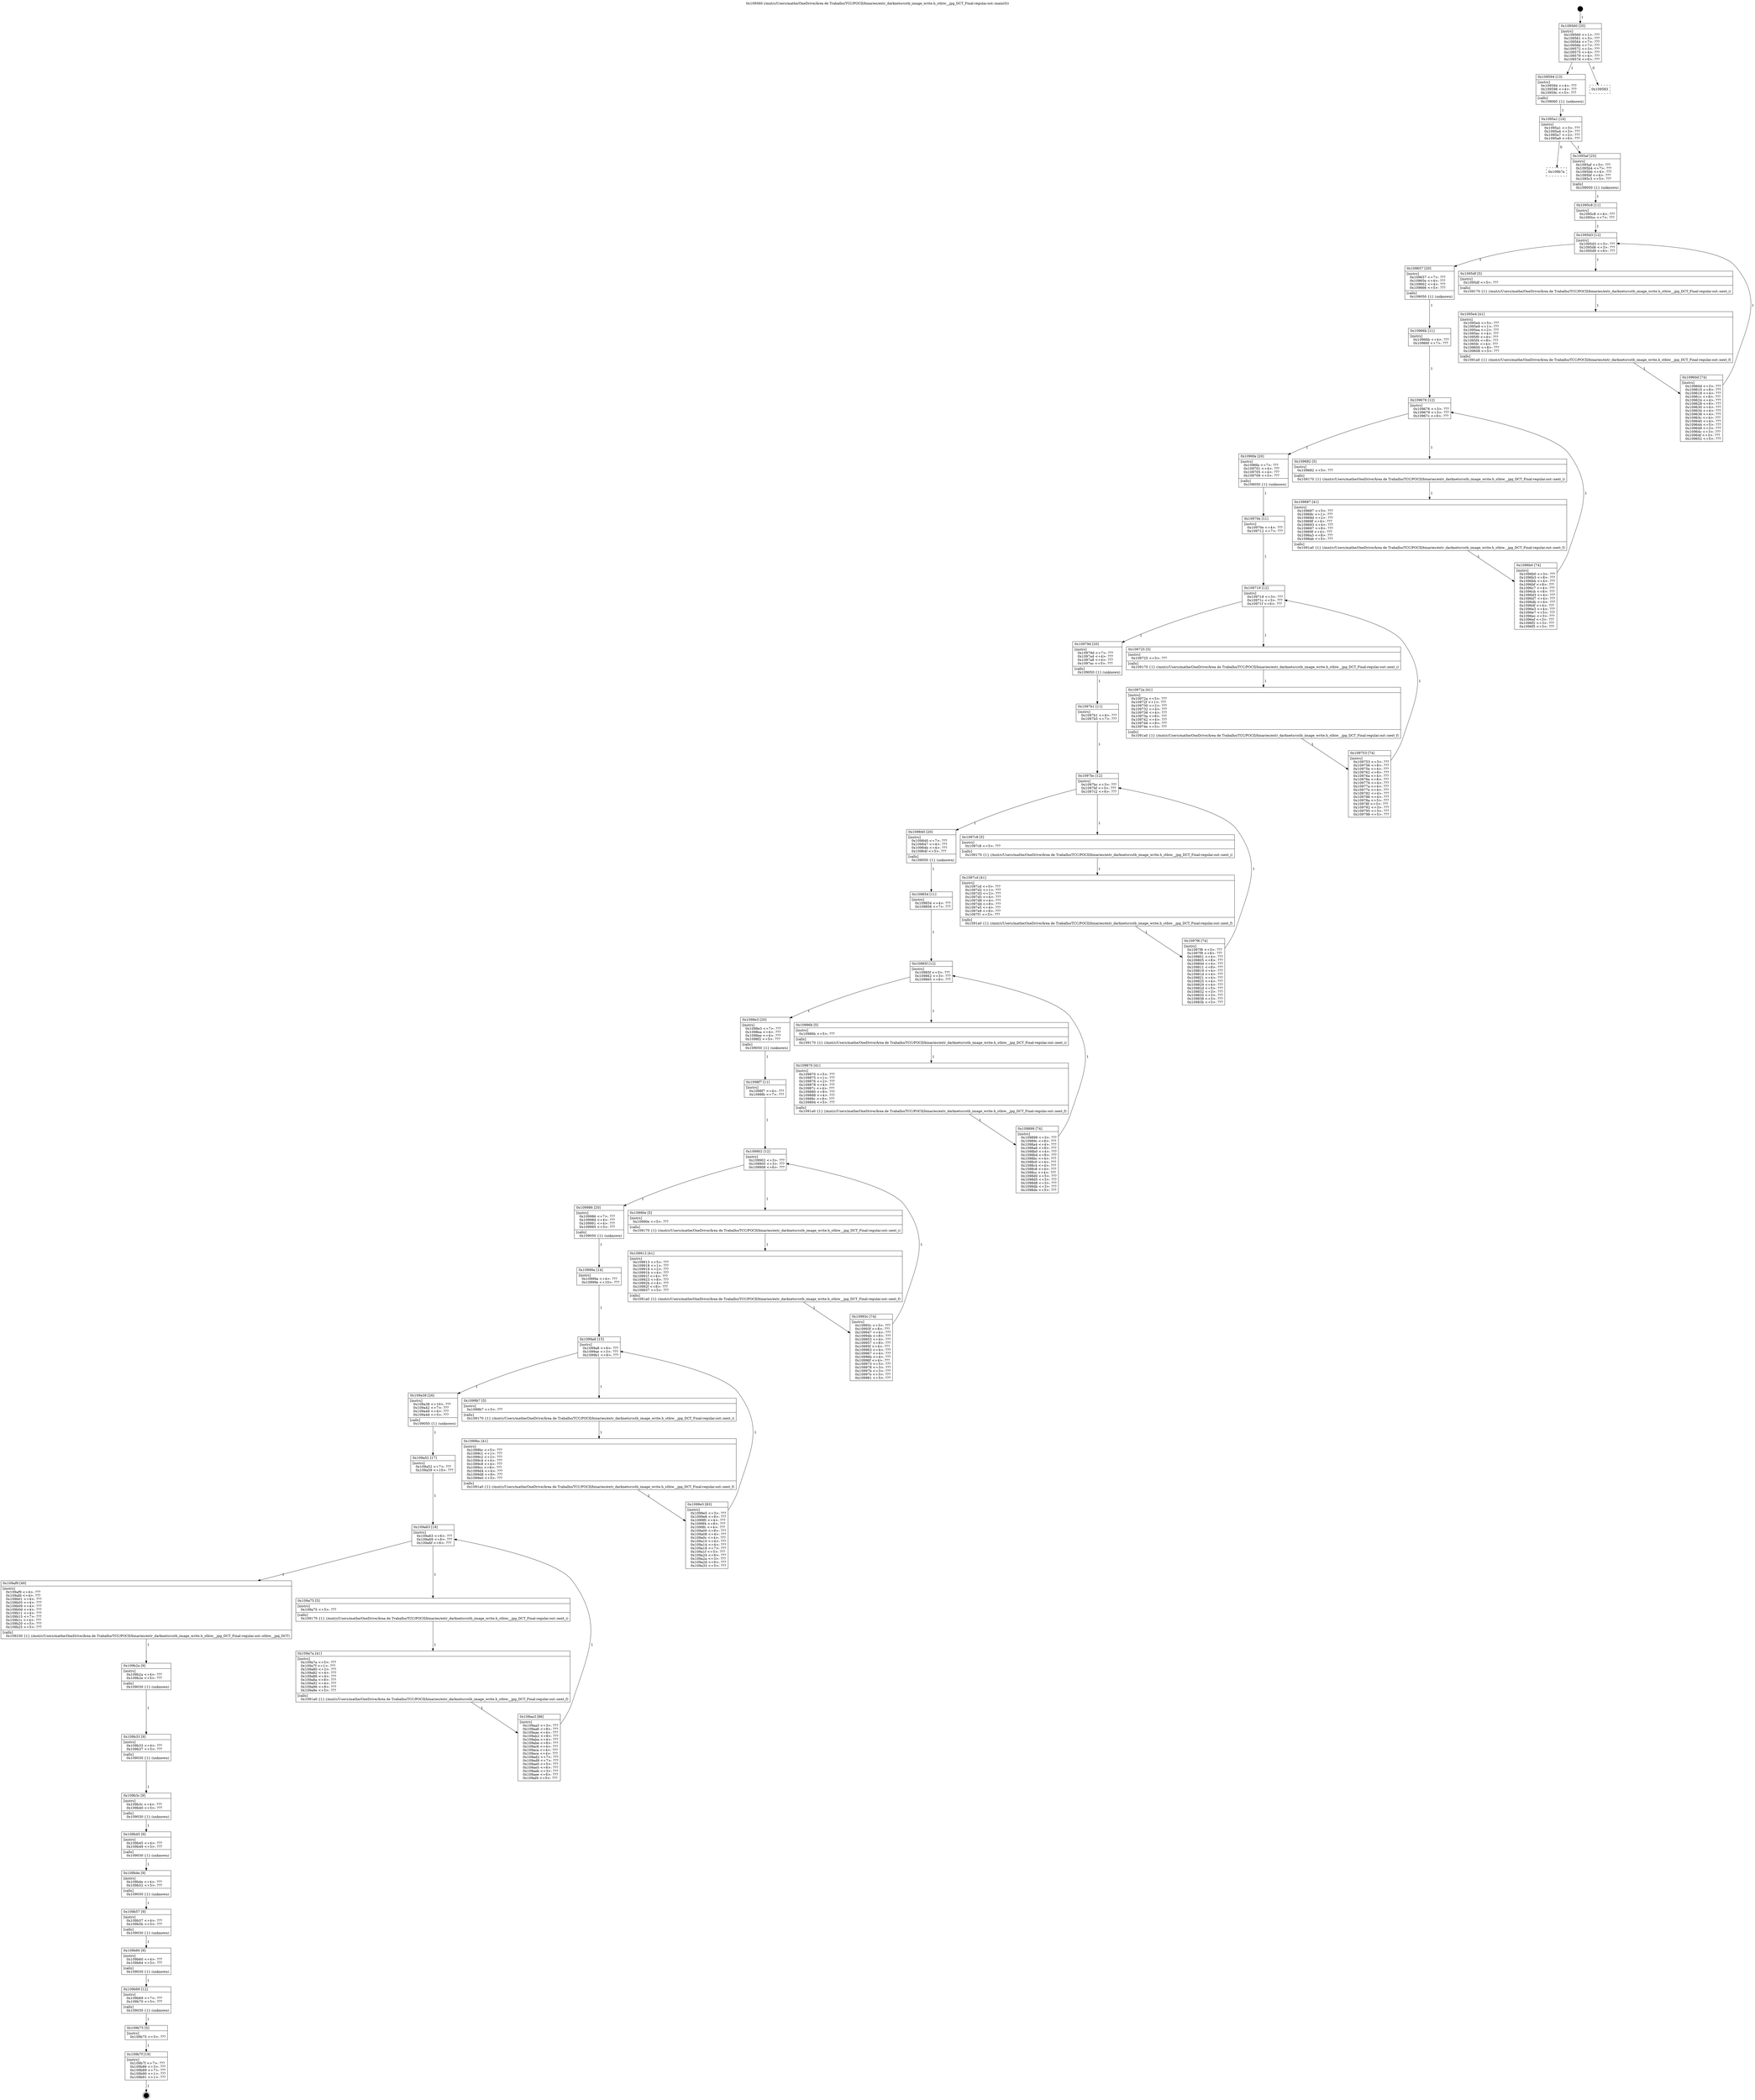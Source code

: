 digraph "0x109560" {
  label = "0x109560 (/mnt/c/Users/mathe/OneDrive/Área de Trabalho/TCC/POCII/binaries/extr_darknetsrcstb_image_write.h_stbiw__jpg_DCT_Final-regular.out::main(0))"
  labelloc = "t"
  node[shape=record]

  Entry [label="",width=0.3,height=0.3,shape=circle,fillcolor=black,style=filled]
  "0x109560" [label="{
     0x109560 [35]\l
     | [instrs]\l
     &nbsp;&nbsp;0x109560 \<+1\>: ???\l
     &nbsp;&nbsp;0x109561 \<+3\>: ???\l
     &nbsp;&nbsp;0x109564 \<+7\>: ???\l
     &nbsp;&nbsp;0x10956b \<+7\>: ???\l
     &nbsp;&nbsp;0x109572 \<+3\>: ???\l
     &nbsp;&nbsp;0x109575 \<+4\>: ???\l
     &nbsp;&nbsp;0x109579 \<+4\>: ???\l
     &nbsp;&nbsp;0x10957d \<+6\>: ???\l
  }"]
  "0x109594" [label="{
     0x109594 [13]\l
     | [instrs]\l
     &nbsp;&nbsp;0x109594 \<+4\>: ???\l
     &nbsp;&nbsp;0x109598 \<+4\>: ???\l
     &nbsp;&nbsp;0x10959c \<+5\>: ???\l
     | [calls]\l
     &nbsp;&nbsp;0x109060 \{1\} (unknown)\l
  }"]
  "0x109583" [label="{
     0x109583\l
  }", style=dashed]
  "0x1095a1" [label="{
     0x1095a1 [14]\l
     | [instrs]\l
     &nbsp;&nbsp;0x1095a1 \<+3\>: ???\l
     &nbsp;&nbsp;0x1095a4 \<+3\>: ???\l
     &nbsp;&nbsp;0x1095a7 \<+2\>: ???\l
     &nbsp;&nbsp;0x1095a9 \<+6\>: ???\l
  }"]
  "0x109b7a" [label="{
     0x109b7a\l
  }", style=dashed]
  "0x1095af" [label="{
     0x1095af [25]\l
     | [instrs]\l
     &nbsp;&nbsp;0x1095af \<+5\>: ???\l
     &nbsp;&nbsp;0x1095b4 \<+7\>: ???\l
     &nbsp;&nbsp;0x1095bb \<+4\>: ???\l
     &nbsp;&nbsp;0x1095bf \<+4\>: ???\l
     &nbsp;&nbsp;0x1095c3 \<+5\>: ???\l
     | [calls]\l
     &nbsp;&nbsp;0x109050 \{1\} (unknown)\l
  }"]
  Exit [label="",width=0.3,height=0.3,shape=circle,fillcolor=black,style=filled,peripheries=2]
  "0x1095d3" [label="{
     0x1095d3 [12]\l
     | [instrs]\l
     &nbsp;&nbsp;0x1095d3 \<+3\>: ???\l
     &nbsp;&nbsp;0x1095d6 \<+3\>: ???\l
     &nbsp;&nbsp;0x1095d9 \<+6\>: ???\l
  }"]
  "0x109657" [label="{
     0x109657 [20]\l
     | [instrs]\l
     &nbsp;&nbsp;0x109657 \<+7\>: ???\l
     &nbsp;&nbsp;0x10965e \<+4\>: ???\l
     &nbsp;&nbsp;0x109662 \<+4\>: ???\l
     &nbsp;&nbsp;0x109666 \<+5\>: ???\l
     | [calls]\l
     &nbsp;&nbsp;0x109050 \{1\} (unknown)\l
  }"]
  "0x1095df" [label="{
     0x1095df [5]\l
     | [instrs]\l
     &nbsp;&nbsp;0x1095df \<+5\>: ???\l
     | [calls]\l
     &nbsp;&nbsp;0x109170 \{1\} (/mnt/c/Users/mathe/OneDrive/Área de Trabalho/TCC/POCII/binaries/extr_darknetsrcstb_image_write.h_stbiw__jpg_DCT_Final-regular.out::next_i)\l
  }"]
  "0x1095e4" [label="{
     0x1095e4 [41]\l
     | [instrs]\l
     &nbsp;&nbsp;0x1095e4 \<+5\>: ???\l
     &nbsp;&nbsp;0x1095e9 \<+1\>: ???\l
     &nbsp;&nbsp;0x1095ea \<+2\>: ???\l
     &nbsp;&nbsp;0x1095ec \<+4\>: ???\l
     &nbsp;&nbsp;0x1095f0 \<+4\>: ???\l
     &nbsp;&nbsp;0x1095f4 \<+8\>: ???\l
     &nbsp;&nbsp;0x1095fc \<+4\>: ???\l
     &nbsp;&nbsp;0x109600 \<+8\>: ???\l
     &nbsp;&nbsp;0x109608 \<+5\>: ???\l
     | [calls]\l
     &nbsp;&nbsp;0x1091a0 \{1\} (/mnt/c/Users/mathe/OneDrive/Área de Trabalho/TCC/POCII/binaries/extr_darknetsrcstb_image_write.h_stbiw__jpg_DCT_Final-regular.out::next_f)\l
  }"]
  "0x10960d" [label="{
     0x10960d [74]\l
     | [instrs]\l
     &nbsp;&nbsp;0x10960d \<+3\>: ???\l
     &nbsp;&nbsp;0x109610 \<+8\>: ???\l
     &nbsp;&nbsp;0x109618 \<+4\>: ???\l
     &nbsp;&nbsp;0x10961c \<+8\>: ???\l
     &nbsp;&nbsp;0x109624 \<+4\>: ???\l
     &nbsp;&nbsp;0x109628 \<+8\>: ???\l
     &nbsp;&nbsp;0x109630 \<+4\>: ???\l
     &nbsp;&nbsp;0x109634 \<+4\>: ???\l
     &nbsp;&nbsp;0x109638 \<+4\>: ???\l
     &nbsp;&nbsp;0x10963c \<+4\>: ???\l
     &nbsp;&nbsp;0x109640 \<+4\>: ???\l
     &nbsp;&nbsp;0x109644 \<+5\>: ???\l
     &nbsp;&nbsp;0x109649 \<+3\>: ???\l
     &nbsp;&nbsp;0x10964c \<+3\>: ???\l
     &nbsp;&nbsp;0x10964f \<+3\>: ???\l
     &nbsp;&nbsp;0x109652 \<+5\>: ???\l
  }"]
  "0x1095c8" [label="{
     0x1095c8 [11]\l
     | [instrs]\l
     &nbsp;&nbsp;0x1095c8 \<+4\>: ???\l
     &nbsp;&nbsp;0x1095cc \<+7\>: ???\l
  }"]
  "0x109676" [label="{
     0x109676 [12]\l
     | [instrs]\l
     &nbsp;&nbsp;0x109676 \<+3\>: ???\l
     &nbsp;&nbsp;0x109679 \<+3\>: ???\l
     &nbsp;&nbsp;0x10967c \<+6\>: ???\l
  }"]
  "0x1096fa" [label="{
     0x1096fa [20]\l
     | [instrs]\l
     &nbsp;&nbsp;0x1096fa \<+7\>: ???\l
     &nbsp;&nbsp;0x109701 \<+4\>: ???\l
     &nbsp;&nbsp;0x109705 \<+4\>: ???\l
     &nbsp;&nbsp;0x109709 \<+5\>: ???\l
     | [calls]\l
     &nbsp;&nbsp;0x109050 \{1\} (unknown)\l
  }"]
  "0x109682" [label="{
     0x109682 [5]\l
     | [instrs]\l
     &nbsp;&nbsp;0x109682 \<+5\>: ???\l
     | [calls]\l
     &nbsp;&nbsp;0x109170 \{1\} (/mnt/c/Users/mathe/OneDrive/Área de Trabalho/TCC/POCII/binaries/extr_darknetsrcstb_image_write.h_stbiw__jpg_DCT_Final-regular.out::next_i)\l
  }"]
  "0x109687" [label="{
     0x109687 [41]\l
     | [instrs]\l
     &nbsp;&nbsp;0x109687 \<+5\>: ???\l
     &nbsp;&nbsp;0x10968c \<+1\>: ???\l
     &nbsp;&nbsp;0x10968d \<+2\>: ???\l
     &nbsp;&nbsp;0x10968f \<+4\>: ???\l
     &nbsp;&nbsp;0x109693 \<+4\>: ???\l
     &nbsp;&nbsp;0x109697 \<+8\>: ???\l
     &nbsp;&nbsp;0x10969f \<+4\>: ???\l
     &nbsp;&nbsp;0x1096a3 \<+8\>: ???\l
     &nbsp;&nbsp;0x1096ab \<+5\>: ???\l
     | [calls]\l
     &nbsp;&nbsp;0x1091a0 \{1\} (/mnt/c/Users/mathe/OneDrive/Área de Trabalho/TCC/POCII/binaries/extr_darknetsrcstb_image_write.h_stbiw__jpg_DCT_Final-regular.out::next_f)\l
  }"]
  "0x1096b0" [label="{
     0x1096b0 [74]\l
     | [instrs]\l
     &nbsp;&nbsp;0x1096b0 \<+3\>: ???\l
     &nbsp;&nbsp;0x1096b3 \<+8\>: ???\l
     &nbsp;&nbsp;0x1096bb \<+4\>: ???\l
     &nbsp;&nbsp;0x1096bf \<+8\>: ???\l
     &nbsp;&nbsp;0x1096c7 \<+4\>: ???\l
     &nbsp;&nbsp;0x1096cb \<+8\>: ???\l
     &nbsp;&nbsp;0x1096d3 \<+4\>: ???\l
     &nbsp;&nbsp;0x1096d7 \<+4\>: ???\l
     &nbsp;&nbsp;0x1096db \<+4\>: ???\l
     &nbsp;&nbsp;0x1096df \<+4\>: ???\l
     &nbsp;&nbsp;0x1096e3 \<+4\>: ???\l
     &nbsp;&nbsp;0x1096e7 \<+5\>: ???\l
     &nbsp;&nbsp;0x1096ec \<+3\>: ???\l
     &nbsp;&nbsp;0x1096ef \<+3\>: ???\l
     &nbsp;&nbsp;0x1096f2 \<+3\>: ???\l
     &nbsp;&nbsp;0x1096f5 \<+5\>: ???\l
  }"]
  "0x10966b" [label="{
     0x10966b [11]\l
     | [instrs]\l
     &nbsp;&nbsp;0x10966b \<+4\>: ???\l
     &nbsp;&nbsp;0x10966f \<+7\>: ???\l
  }"]
  "0x109719" [label="{
     0x109719 [12]\l
     | [instrs]\l
     &nbsp;&nbsp;0x109719 \<+3\>: ???\l
     &nbsp;&nbsp;0x10971c \<+3\>: ???\l
     &nbsp;&nbsp;0x10971f \<+6\>: ???\l
  }"]
  "0x10979d" [label="{
     0x10979d [20]\l
     | [instrs]\l
     &nbsp;&nbsp;0x10979d \<+7\>: ???\l
     &nbsp;&nbsp;0x1097a4 \<+4\>: ???\l
     &nbsp;&nbsp;0x1097a8 \<+4\>: ???\l
     &nbsp;&nbsp;0x1097ac \<+5\>: ???\l
     | [calls]\l
     &nbsp;&nbsp;0x109050 \{1\} (unknown)\l
  }"]
  "0x109725" [label="{
     0x109725 [5]\l
     | [instrs]\l
     &nbsp;&nbsp;0x109725 \<+5\>: ???\l
     | [calls]\l
     &nbsp;&nbsp;0x109170 \{1\} (/mnt/c/Users/mathe/OneDrive/Área de Trabalho/TCC/POCII/binaries/extr_darknetsrcstb_image_write.h_stbiw__jpg_DCT_Final-regular.out::next_i)\l
  }"]
  "0x10972a" [label="{
     0x10972a [41]\l
     | [instrs]\l
     &nbsp;&nbsp;0x10972a \<+5\>: ???\l
     &nbsp;&nbsp;0x10972f \<+1\>: ???\l
     &nbsp;&nbsp;0x109730 \<+2\>: ???\l
     &nbsp;&nbsp;0x109732 \<+4\>: ???\l
     &nbsp;&nbsp;0x109736 \<+4\>: ???\l
     &nbsp;&nbsp;0x10973a \<+8\>: ???\l
     &nbsp;&nbsp;0x109742 \<+4\>: ???\l
     &nbsp;&nbsp;0x109746 \<+8\>: ???\l
     &nbsp;&nbsp;0x10974e \<+5\>: ???\l
     | [calls]\l
     &nbsp;&nbsp;0x1091a0 \{1\} (/mnt/c/Users/mathe/OneDrive/Área de Trabalho/TCC/POCII/binaries/extr_darknetsrcstb_image_write.h_stbiw__jpg_DCT_Final-regular.out::next_f)\l
  }"]
  "0x109753" [label="{
     0x109753 [74]\l
     | [instrs]\l
     &nbsp;&nbsp;0x109753 \<+3\>: ???\l
     &nbsp;&nbsp;0x109756 \<+8\>: ???\l
     &nbsp;&nbsp;0x10975e \<+4\>: ???\l
     &nbsp;&nbsp;0x109762 \<+8\>: ???\l
     &nbsp;&nbsp;0x10976a \<+4\>: ???\l
     &nbsp;&nbsp;0x10976e \<+8\>: ???\l
     &nbsp;&nbsp;0x109776 \<+4\>: ???\l
     &nbsp;&nbsp;0x10977a \<+4\>: ???\l
     &nbsp;&nbsp;0x10977e \<+4\>: ???\l
     &nbsp;&nbsp;0x109782 \<+4\>: ???\l
     &nbsp;&nbsp;0x109786 \<+4\>: ???\l
     &nbsp;&nbsp;0x10978a \<+5\>: ???\l
     &nbsp;&nbsp;0x10978f \<+3\>: ???\l
     &nbsp;&nbsp;0x109792 \<+3\>: ???\l
     &nbsp;&nbsp;0x109795 \<+3\>: ???\l
     &nbsp;&nbsp;0x109798 \<+5\>: ???\l
  }"]
  "0x10970e" [label="{
     0x10970e [11]\l
     | [instrs]\l
     &nbsp;&nbsp;0x10970e \<+4\>: ???\l
     &nbsp;&nbsp;0x109712 \<+7\>: ???\l
  }"]
  "0x1097bc" [label="{
     0x1097bc [12]\l
     | [instrs]\l
     &nbsp;&nbsp;0x1097bc \<+3\>: ???\l
     &nbsp;&nbsp;0x1097bf \<+3\>: ???\l
     &nbsp;&nbsp;0x1097c2 \<+6\>: ???\l
  }"]
  "0x109840" [label="{
     0x109840 [20]\l
     | [instrs]\l
     &nbsp;&nbsp;0x109840 \<+7\>: ???\l
     &nbsp;&nbsp;0x109847 \<+4\>: ???\l
     &nbsp;&nbsp;0x10984b \<+4\>: ???\l
     &nbsp;&nbsp;0x10984f \<+5\>: ???\l
     | [calls]\l
     &nbsp;&nbsp;0x109050 \{1\} (unknown)\l
  }"]
  "0x1097c8" [label="{
     0x1097c8 [5]\l
     | [instrs]\l
     &nbsp;&nbsp;0x1097c8 \<+5\>: ???\l
     | [calls]\l
     &nbsp;&nbsp;0x109170 \{1\} (/mnt/c/Users/mathe/OneDrive/Área de Trabalho/TCC/POCII/binaries/extr_darknetsrcstb_image_write.h_stbiw__jpg_DCT_Final-regular.out::next_i)\l
  }"]
  "0x1097cd" [label="{
     0x1097cd [41]\l
     | [instrs]\l
     &nbsp;&nbsp;0x1097cd \<+5\>: ???\l
     &nbsp;&nbsp;0x1097d2 \<+1\>: ???\l
     &nbsp;&nbsp;0x1097d3 \<+2\>: ???\l
     &nbsp;&nbsp;0x1097d5 \<+4\>: ???\l
     &nbsp;&nbsp;0x1097d9 \<+4\>: ???\l
     &nbsp;&nbsp;0x1097dd \<+8\>: ???\l
     &nbsp;&nbsp;0x1097e5 \<+4\>: ???\l
     &nbsp;&nbsp;0x1097e9 \<+8\>: ???\l
     &nbsp;&nbsp;0x1097f1 \<+5\>: ???\l
     | [calls]\l
     &nbsp;&nbsp;0x1091a0 \{1\} (/mnt/c/Users/mathe/OneDrive/Área de Trabalho/TCC/POCII/binaries/extr_darknetsrcstb_image_write.h_stbiw__jpg_DCT_Final-regular.out::next_f)\l
  }"]
  "0x1097f6" [label="{
     0x1097f6 [74]\l
     | [instrs]\l
     &nbsp;&nbsp;0x1097f6 \<+3\>: ???\l
     &nbsp;&nbsp;0x1097f9 \<+8\>: ???\l
     &nbsp;&nbsp;0x109801 \<+4\>: ???\l
     &nbsp;&nbsp;0x109805 \<+8\>: ???\l
     &nbsp;&nbsp;0x10980d \<+4\>: ???\l
     &nbsp;&nbsp;0x109811 \<+8\>: ???\l
     &nbsp;&nbsp;0x109819 \<+4\>: ???\l
     &nbsp;&nbsp;0x10981d \<+4\>: ???\l
     &nbsp;&nbsp;0x109821 \<+4\>: ???\l
     &nbsp;&nbsp;0x109825 \<+4\>: ???\l
     &nbsp;&nbsp;0x109829 \<+4\>: ???\l
     &nbsp;&nbsp;0x10982d \<+5\>: ???\l
     &nbsp;&nbsp;0x109832 \<+3\>: ???\l
     &nbsp;&nbsp;0x109835 \<+3\>: ???\l
     &nbsp;&nbsp;0x109838 \<+3\>: ???\l
     &nbsp;&nbsp;0x10983b \<+5\>: ???\l
  }"]
  "0x1097b1" [label="{
     0x1097b1 [11]\l
     | [instrs]\l
     &nbsp;&nbsp;0x1097b1 \<+4\>: ???\l
     &nbsp;&nbsp;0x1097b5 \<+7\>: ???\l
  }"]
  "0x10985f" [label="{
     0x10985f [12]\l
     | [instrs]\l
     &nbsp;&nbsp;0x10985f \<+3\>: ???\l
     &nbsp;&nbsp;0x109862 \<+3\>: ???\l
     &nbsp;&nbsp;0x109865 \<+6\>: ???\l
  }"]
  "0x1098e3" [label="{
     0x1098e3 [20]\l
     | [instrs]\l
     &nbsp;&nbsp;0x1098e3 \<+7\>: ???\l
     &nbsp;&nbsp;0x1098ea \<+4\>: ???\l
     &nbsp;&nbsp;0x1098ee \<+4\>: ???\l
     &nbsp;&nbsp;0x1098f2 \<+5\>: ???\l
     | [calls]\l
     &nbsp;&nbsp;0x109050 \{1\} (unknown)\l
  }"]
  "0x10986b" [label="{
     0x10986b [5]\l
     | [instrs]\l
     &nbsp;&nbsp;0x10986b \<+5\>: ???\l
     | [calls]\l
     &nbsp;&nbsp;0x109170 \{1\} (/mnt/c/Users/mathe/OneDrive/Área de Trabalho/TCC/POCII/binaries/extr_darknetsrcstb_image_write.h_stbiw__jpg_DCT_Final-regular.out::next_i)\l
  }"]
  "0x109870" [label="{
     0x109870 [41]\l
     | [instrs]\l
     &nbsp;&nbsp;0x109870 \<+5\>: ???\l
     &nbsp;&nbsp;0x109875 \<+1\>: ???\l
     &nbsp;&nbsp;0x109876 \<+2\>: ???\l
     &nbsp;&nbsp;0x109878 \<+4\>: ???\l
     &nbsp;&nbsp;0x10987c \<+4\>: ???\l
     &nbsp;&nbsp;0x109880 \<+8\>: ???\l
     &nbsp;&nbsp;0x109888 \<+4\>: ???\l
     &nbsp;&nbsp;0x10988c \<+8\>: ???\l
     &nbsp;&nbsp;0x109894 \<+5\>: ???\l
     | [calls]\l
     &nbsp;&nbsp;0x1091a0 \{1\} (/mnt/c/Users/mathe/OneDrive/Área de Trabalho/TCC/POCII/binaries/extr_darknetsrcstb_image_write.h_stbiw__jpg_DCT_Final-regular.out::next_f)\l
  }"]
  "0x109899" [label="{
     0x109899 [74]\l
     | [instrs]\l
     &nbsp;&nbsp;0x109899 \<+3\>: ???\l
     &nbsp;&nbsp;0x10989c \<+8\>: ???\l
     &nbsp;&nbsp;0x1098a4 \<+4\>: ???\l
     &nbsp;&nbsp;0x1098a8 \<+8\>: ???\l
     &nbsp;&nbsp;0x1098b0 \<+4\>: ???\l
     &nbsp;&nbsp;0x1098b4 \<+8\>: ???\l
     &nbsp;&nbsp;0x1098bc \<+4\>: ???\l
     &nbsp;&nbsp;0x1098c0 \<+4\>: ???\l
     &nbsp;&nbsp;0x1098c4 \<+4\>: ???\l
     &nbsp;&nbsp;0x1098c8 \<+4\>: ???\l
     &nbsp;&nbsp;0x1098cc \<+4\>: ???\l
     &nbsp;&nbsp;0x1098d0 \<+5\>: ???\l
     &nbsp;&nbsp;0x1098d5 \<+3\>: ???\l
     &nbsp;&nbsp;0x1098d8 \<+3\>: ???\l
     &nbsp;&nbsp;0x1098db \<+3\>: ???\l
     &nbsp;&nbsp;0x1098de \<+5\>: ???\l
  }"]
  "0x109854" [label="{
     0x109854 [11]\l
     | [instrs]\l
     &nbsp;&nbsp;0x109854 \<+4\>: ???\l
     &nbsp;&nbsp;0x109858 \<+7\>: ???\l
  }"]
  "0x109902" [label="{
     0x109902 [12]\l
     | [instrs]\l
     &nbsp;&nbsp;0x109902 \<+3\>: ???\l
     &nbsp;&nbsp;0x109905 \<+3\>: ???\l
     &nbsp;&nbsp;0x109908 \<+6\>: ???\l
  }"]
  "0x109986" [label="{
     0x109986 [20]\l
     | [instrs]\l
     &nbsp;&nbsp;0x109986 \<+7\>: ???\l
     &nbsp;&nbsp;0x10998d \<+4\>: ???\l
     &nbsp;&nbsp;0x109991 \<+4\>: ???\l
     &nbsp;&nbsp;0x109995 \<+5\>: ???\l
     | [calls]\l
     &nbsp;&nbsp;0x109050 \{1\} (unknown)\l
  }"]
  "0x10990e" [label="{
     0x10990e [5]\l
     | [instrs]\l
     &nbsp;&nbsp;0x10990e \<+5\>: ???\l
     | [calls]\l
     &nbsp;&nbsp;0x109170 \{1\} (/mnt/c/Users/mathe/OneDrive/Área de Trabalho/TCC/POCII/binaries/extr_darknetsrcstb_image_write.h_stbiw__jpg_DCT_Final-regular.out::next_i)\l
  }"]
  "0x109913" [label="{
     0x109913 [41]\l
     | [instrs]\l
     &nbsp;&nbsp;0x109913 \<+5\>: ???\l
     &nbsp;&nbsp;0x109918 \<+1\>: ???\l
     &nbsp;&nbsp;0x109919 \<+2\>: ???\l
     &nbsp;&nbsp;0x10991b \<+4\>: ???\l
     &nbsp;&nbsp;0x10991f \<+4\>: ???\l
     &nbsp;&nbsp;0x109923 \<+8\>: ???\l
     &nbsp;&nbsp;0x10992b \<+4\>: ???\l
     &nbsp;&nbsp;0x10992f \<+8\>: ???\l
     &nbsp;&nbsp;0x109937 \<+5\>: ???\l
     | [calls]\l
     &nbsp;&nbsp;0x1091a0 \{1\} (/mnt/c/Users/mathe/OneDrive/Área de Trabalho/TCC/POCII/binaries/extr_darknetsrcstb_image_write.h_stbiw__jpg_DCT_Final-regular.out::next_f)\l
  }"]
  "0x10993c" [label="{
     0x10993c [74]\l
     | [instrs]\l
     &nbsp;&nbsp;0x10993c \<+3\>: ???\l
     &nbsp;&nbsp;0x10993f \<+8\>: ???\l
     &nbsp;&nbsp;0x109947 \<+4\>: ???\l
     &nbsp;&nbsp;0x10994b \<+8\>: ???\l
     &nbsp;&nbsp;0x109953 \<+4\>: ???\l
     &nbsp;&nbsp;0x109957 \<+8\>: ???\l
     &nbsp;&nbsp;0x10995f \<+4\>: ???\l
     &nbsp;&nbsp;0x109963 \<+4\>: ???\l
     &nbsp;&nbsp;0x109967 \<+4\>: ???\l
     &nbsp;&nbsp;0x10996b \<+4\>: ???\l
     &nbsp;&nbsp;0x10996f \<+4\>: ???\l
     &nbsp;&nbsp;0x109973 \<+5\>: ???\l
     &nbsp;&nbsp;0x109978 \<+3\>: ???\l
     &nbsp;&nbsp;0x10997b \<+3\>: ???\l
     &nbsp;&nbsp;0x10997e \<+3\>: ???\l
     &nbsp;&nbsp;0x109981 \<+5\>: ???\l
  }"]
  "0x1098f7" [label="{
     0x1098f7 [11]\l
     | [instrs]\l
     &nbsp;&nbsp;0x1098f7 \<+4\>: ???\l
     &nbsp;&nbsp;0x1098fb \<+7\>: ???\l
  }"]
  "0x1099a8" [label="{
     0x1099a8 [15]\l
     | [instrs]\l
     &nbsp;&nbsp;0x1099a8 \<+6\>: ???\l
     &nbsp;&nbsp;0x1099ae \<+3\>: ???\l
     &nbsp;&nbsp;0x1099b1 \<+6\>: ???\l
  }"]
  "0x109a38" [label="{
     0x109a38 [26]\l
     | [instrs]\l
     &nbsp;&nbsp;0x109a38 \<+10\>: ???\l
     &nbsp;&nbsp;0x109a42 \<+7\>: ???\l
     &nbsp;&nbsp;0x109a49 \<+4\>: ???\l
     &nbsp;&nbsp;0x109a4d \<+5\>: ???\l
     | [calls]\l
     &nbsp;&nbsp;0x109050 \{1\} (unknown)\l
  }"]
  "0x1099b7" [label="{
     0x1099b7 [5]\l
     | [instrs]\l
     &nbsp;&nbsp;0x1099b7 \<+5\>: ???\l
     | [calls]\l
     &nbsp;&nbsp;0x109170 \{1\} (/mnt/c/Users/mathe/OneDrive/Área de Trabalho/TCC/POCII/binaries/extr_darknetsrcstb_image_write.h_stbiw__jpg_DCT_Final-regular.out::next_i)\l
  }"]
  "0x1099bc" [label="{
     0x1099bc [41]\l
     | [instrs]\l
     &nbsp;&nbsp;0x1099bc \<+5\>: ???\l
     &nbsp;&nbsp;0x1099c1 \<+1\>: ???\l
     &nbsp;&nbsp;0x1099c2 \<+2\>: ???\l
     &nbsp;&nbsp;0x1099c4 \<+4\>: ???\l
     &nbsp;&nbsp;0x1099c8 \<+4\>: ???\l
     &nbsp;&nbsp;0x1099cc \<+8\>: ???\l
     &nbsp;&nbsp;0x1099d4 \<+4\>: ???\l
     &nbsp;&nbsp;0x1099d8 \<+8\>: ???\l
     &nbsp;&nbsp;0x1099e0 \<+5\>: ???\l
     | [calls]\l
     &nbsp;&nbsp;0x1091a0 \{1\} (/mnt/c/Users/mathe/OneDrive/Área de Trabalho/TCC/POCII/binaries/extr_darknetsrcstb_image_write.h_stbiw__jpg_DCT_Final-regular.out::next_f)\l
  }"]
  "0x1099e5" [label="{
     0x1099e5 [83]\l
     | [instrs]\l
     &nbsp;&nbsp;0x1099e5 \<+3\>: ???\l
     &nbsp;&nbsp;0x1099e8 \<+8\>: ???\l
     &nbsp;&nbsp;0x1099f0 \<+4\>: ???\l
     &nbsp;&nbsp;0x1099f4 \<+8\>: ???\l
     &nbsp;&nbsp;0x1099fc \<+4\>: ???\l
     &nbsp;&nbsp;0x109a00 \<+8\>: ???\l
     &nbsp;&nbsp;0x109a08 \<+4\>: ???\l
     &nbsp;&nbsp;0x109a0c \<+4\>: ???\l
     &nbsp;&nbsp;0x109a10 \<+4\>: ???\l
     &nbsp;&nbsp;0x109a14 \<+4\>: ???\l
     &nbsp;&nbsp;0x109a18 \<+7\>: ???\l
     &nbsp;&nbsp;0x109a1f \<+5\>: ???\l
     &nbsp;&nbsp;0x109a24 \<+6\>: ???\l
     &nbsp;&nbsp;0x109a2a \<+3\>: ???\l
     &nbsp;&nbsp;0x109a2d \<+6\>: ???\l
     &nbsp;&nbsp;0x109a33 \<+5\>: ???\l
  }"]
  "0x10999a" [label="{
     0x10999a [14]\l
     | [instrs]\l
     &nbsp;&nbsp;0x10999a \<+4\>: ???\l
     &nbsp;&nbsp;0x10999e \<+10\>: ???\l
  }"]
  "0x109a63" [label="{
     0x109a63 [18]\l
     | [instrs]\l
     &nbsp;&nbsp;0x109a63 \<+6\>: ???\l
     &nbsp;&nbsp;0x109a69 \<+6\>: ???\l
     &nbsp;&nbsp;0x109a6f \<+6\>: ???\l
  }"]
  "0x109af9" [label="{
     0x109af9 [49]\l
     | [instrs]\l
     &nbsp;&nbsp;0x109af9 \<+4\>: ???\l
     &nbsp;&nbsp;0x109afd \<+4\>: ???\l
     &nbsp;&nbsp;0x109b01 \<+4\>: ???\l
     &nbsp;&nbsp;0x109b05 \<+4\>: ???\l
     &nbsp;&nbsp;0x109b09 \<+4\>: ???\l
     &nbsp;&nbsp;0x109b0d \<+4\>: ???\l
     &nbsp;&nbsp;0x109b11 \<+4\>: ???\l
     &nbsp;&nbsp;0x109b15 \<+7\>: ???\l
     &nbsp;&nbsp;0x109b1c \<+4\>: ???\l
     &nbsp;&nbsp;0x109b20 \<+5\>: ???\l
     &nbsp;&nbsp;0x109b25 \<+5\>: ???\l
     | [calls]\l
     &nbsp;&nbsp;0x109230 \{1\} (/mnt/c/Users/mathe/OneDrive/Área de Trabalho/TCC/POCII/binaries/extr_darknetsrcstb_image_write.h_stbiw__jpg_DCT_Final-regular.out::stbiw__jpg_DCT)\l
  }"]
  "0x109a75" [label="{
     0x109a75 [5]\l
     | [instrs]\l
     &nbsp;&nbsp;0x109a75 \<+5\>: ???\l
     | [calls]\l
     &nbsp;&nbsp;0x109170 \{1\} (/mnt/c/Users/mathe/OneDrive/Área de Trabalho/TCC/POCII/binaries/extr_darknetsrcstb_image_write.h_stbiw__jpg_DCT_Final-regular.out::next_i)\l
  }"]
  "0x109a7a" [label="{
     0x109a7a [41]\l
     | [instrs]\l
     &nbsp;&nbsp;0x109a7a \<+5\>: ???\l
     &nbsp;&nbsp;0x109a7f \<+1\>: ???\l
     &nbsp;&nbsp;0x109a80 \<+2\>: ???\l
     &nbsp;&nbsp;0x109a82 \<+4\>: ???\l
     &nbsp;&nbsp;0x109a86 \<+4\>: ???\l
     &nbsp;&nbsp;0x109a8a \<+8\>: ???\l
     &nbsp;&nbsp;0x109a92 \<+4\>: ???\l
     &nbsp;&nbsp;0x109a96 \<+8\>: ???\l
     &nbsp;&nbsp;0x109a9e \<+5\>: ???\l
     | [calls]\l
     &nbsp;&nbsp;0x1091a0 \{1\} (/mnt/c/Users/mathe/OneDrive/Área de Trabalho/TCC/POCII/binaries/extr_darknetsrcstb_image_write.h_stbiw__jpg_DCT_Final-regular.out::next_f)\l
  }"]
  "0x109aa3" [label="{
     0x109aa3 [86]\l
     | [instrs]\l
     &nbsp;&nbsp;0x109aa3 \<+3\>: ???\l
     &nbsp;&nbsp;0x109aa6 \<+8\>: ???\l
     &nbsp;&nbsp;0x109aae \<+4\>: ???\l
     &nbsp;&nbsp;0x109ab2 \<+8\>: ???\l
     &nbsp;&nbsp;0x109aba \<+4\>: ???\l
     &nbsp;&nbsp;0x109abe \<+8\>: ???\l
     &nbsp;&nbsp;0x109ac6 \<+4\>: ???\l
     &nbsp;&nbsp;0x109aca \<+4\>: ???\l
     &nbsp;&nbsp;0x109ace \<+4\>: ???\l
     &nbsp;&nbsp;0x109ad2 \<+7\>: ???\l
     &nbsp;&nbsp;0x109ad9 \<+7\>: ???\l
     &nbsp;&nbsp;0x109ae0 \<+5\>: ???\l
     &nbsp;&nbsp;0x109ae5 \<+6\>: ???\l
     &nbsp;&nbsp;0x109aeb \<+3\>: ???\l
     &nbsp;&nbsp;0x109aee \<+6\>: ???\l
     &nbsp;&nbsp;0x109af4 \<+5\>: ???\l
  }"]
  "0x109a52" [label="{
     0x109a52 [17]\l
     | [instrs]\l
     &nbsp;&nbsp;0x109a52 \<+7\>: ???\l
     &nbsp;&nbsp;0x109a59 \<+10\>: ???\l
  }"]
  "0x109b2a" [label="{
     0x109b2a [9]\l
     | [instrs]\l
     &nbsp;&nbsp;0x109b2a \<+4\>: ???\l
     &nbsp;&nbsp;0x109b2e \<+5\>: ???\l
     | [calls]\l
     &nbsp;&nbsp;0x109030 \{1\} (unknown)\l
  }"]
  "0x109b33" [label="{
     0x109b33 [9]\l
     | [instrs]\l
     &nbsp;&nbsp;0x109b33 \<+4\>: ???\l
     &nbsp;&nbsp;0x109b37 \<+5\>: ???\l
     | [calls]\l
     &nbsp;&nbsp;0x109030 \{1\} (unknown)\l
  }"]
  "0x109b3c" [label="{
     0x109b3c [9]\l
     | [instrs]\l
     &nbsp;&nbsp;0x109b3c \<+4\>: ???\l
     &nbsp;&nbsp;0x109b40 \<+5\>: ???\l
     | [calls]\l
     &nbsp;&nbsp;0x109030 \{1\} (unknown)\l
  }"]
  "0x109b45" [label="{
     0x109b45 [9]\l
     | [instrs]\l
     &nbsp;&nbsp;0x109b45 \<+4\>: ???\l
     &nbsp;&nbsp;0x109b49 \<+5\>: ???\l
     | [calls]\l
     &nbsp;&nbsp;0x109030 \{1\} (unknown)\l
  }"]
  "0x109b4e" [label="{
     0x109b4e [9]\l
     | [instrs]\l
     &nbsp;&nbsp;0x109b4e \<+4\>: ???\l
     &nbsp;&nbsp;0x109b52 \<+5\>: ???\l
     | [calls]\l
     &nbsp;&nbsp;0x109030 \{1\} (unknown)\l
  }"]
  "0x109b57" [label="{
     0x109b57 [9]\l
     | [instrs]\l
     &nbsp;&nbsp;0x109b57 \<+4\>: ???\l
     &nbsp;&nbsp;0x109b5b \<+5\>: ???\l
     | [calls]\l
     &nbsp;&nbsp;0x109030 \{1\} (unknown)\l
  }"]
  "0x109b60" [label="{
     0x109b60 [9]\l
     | [instrs]\l
     &nbsp;&nbsp;0x109b60 \<+4\>: ???\l
     &nbsp;&nbsp;0x109b64 \<+5\>: ???\l
     | [calls]\l
     &nbsp;&nbsp;0x109030 \{1\} (unknown)\l
  }"]
  "0x109b69" [label="{
     0x109b69 [12]\l
     | [instrs]\l
     &nbsp;&nbsp;0x109b69 \<+7\>: ???\l
     &nbsp;&nbsp;0x109b70 \<+5\>: ???\l
     | [calls]\l
     &nbsp;&nbsp;0x109030 \{1\} (unknown)\l
  }"]
  "0x109b75" [label="{
     0x109b75 [5]\l
     | [instrs]\l
     &nbsp;&nbsp;0x109b75 \<+5\>: ???\l
  }"]
  "0x109b7f" [label="{
     0x109b7f [19]\l
     | [instrs]\l
     &nbsp;&nbsp;0x109b7f \<+7\>: ???\l
     &nbsp;&nbsp;0x109b86 \<+3\>: ???\l
     &nbsp;&nbsp;0x109b89 \<+7\>: ???\l
     &nbsp;&nbsp;0x109b90 \<+1\>: ???\l
     &nbsp;&nbsp;0x109b91 \<+1\>: ???\l
  }"]
  Entry -> "0x109560" [label=" 1"]
  "0x109560" -> "0x109594" [label=" 1"]
  "0x109560" -> "0x109583" [label=" 0"]
  "0x109594" -> "0x1095a1" [label=" 1"]
  "0x1095a1" -> "0x109b7a" [label=" 0"]
  "0x1095a1" -> "0x1095af" [label=" 1"]
  "0x109b7f" -> Exit [label=" 1"]
  "0x1095af" -> "0x1095c8" [label=" 1"]
  "0x1095d3" -> "0x109657" [label=" 1"]
  "0x1095d3" -> "0x1095df" [label=" 1"]
  "0x1095df" -> "0x1095e4" [label=" 1"]
  "0x1095e4" -> "0x10960d" [label=" 1"]
  "0x1095c8" -> "0x1095d3" [label=" 1"]
  "0x10960d" -> "0x1095d3" [label=" 1"]
  "0x109657" -> "0x10966b" [label=" 1"]
  "0x109676" -> "0x1096fa" [label=" 1"]
  "0x109676" -> "0x109682" [label=" 1"]
  "0x109682" -> "0x109687" [label=" 1"]
  "0x109687" -> "0x1096b0" [label=" 1"]
  "0x10966b" -> "0x109676" [label=" 1"]
  "0x1096b0" -> "0x109676" [label=" 1"]
  "0x1096fa" -> "0x10970e" [label=" 1"]
  "0x109719" -> "0x10979d" [label=" 1"]
  "0x109719" -> "0x109725" [label=" 1"]
  "0x109725" -> "0x10972a" [label=" 1"]
  "0x10972a" -> "0x109753" [label=" 1"]
  "0x10970e" -> "0x109719" [label=" 1"]
  "0x109753" -> "0x109719" [label=" 1"]
  "0x10979d" -> "0x1097b1" [label=" 1"]
  "0x1097bc" -> "0x109840" [label=" 1"]
  "0x1097bc" -> "0x1097c8" [label=" 1"]
  "0x1097c8" -> "0x1097cd" [label=" 1"]
  "0x1097cd" -> "0x1097f6" [label=" 1"]
  "0x1097b1" -> "0x1097bc" [label=" 1"]
  "0x1097f6" -> "0x1097bc" [label=" 1"]
  "0x109840" -> "0x109854" [label=" 1"]
  "0x10985f" -> "0x1098e3" [label=" 1"]
  "0x10985f" -> "0x10986b" [label=" 1"]
  "0x10986b" -> "0x109870" [label=" 1"]
  "0x109870" -> "0x109899" [label=" 1"]
  "0x109854" -> "0x10985f" [label=" 1"]
  "0x109899" -> "0x10985f" [label=" 1"]
  "0x1098e3" -> "0x1098f7" [label=" 1"]
  "0x109902" -> "0x109986" [label=" 1"]
  "0x109902" -> "0x10990e" [label=" 1"]
  "0x10990e" -> "0x109913" [label=" 1"]
  "0x109913" -> "0x10993c" [label=" 1"]
  "0x1098f7" -> "0x109902" [label=" 1"]
  "0x10993c" -> "0x109902" [label=" 1"]
  "0x109986" -> "0x10999a" [label=" 1"]
  "0x1099a8" -> "0x109a38" [label=" 1"]
  "0x1099a8" -> "0x1099b7" [label=" 1"]
  "0x1099b7" -> "0x1099bc" [label=" 1"]
  "0x1099bc" -> "0x1099e5" [label=" 1"]
  "0x10999a" -> "0x1099a8" [label=" 1"]
  "0x1099e5" -> "0x1099a8" [label=" 1"]
  "0x109a38" -> "0x109a52" [label=" 1"]
  "0x109a63" -> "0x109af9" [label=" 1"]
  "0x109a63" -> "0x109a75" [label=" 1"]
  "0x109a75" -> "0x109a7a" [label=" 1"]
  "0x109a7a" -> "0x109aa3" [label=" 1"]
  "0x109a52" -> "0x109a63" [label=" 1"]
  "0x109aa3" -> "0x109a63" [label=" 1"]
  "0x109af9" -> "0x109b2a" [label=" 1"]
  "0x109b2a" -> "0x109b33" [label=" 1"]
  "0x109b33" -> "0x109b3c" [label=" 1"]
  "0x109b3c" -> "0x109b45" [label=" 1"]
  "0x109b45" -> "0x109b4e" [label=" 1"]
  "0x109b4e" -> "0x109b57" [label=" 1"]
  "0x109b57" -> "0x109b60" [label=" 1"]
  "0x109b60" -> "0x109b69" [label=" 1"]
  "0x109b69" -> "0x109b75" [label=" 1"]
  "0x109b75" -> "0x109b7f" [label=" 1"]
}
